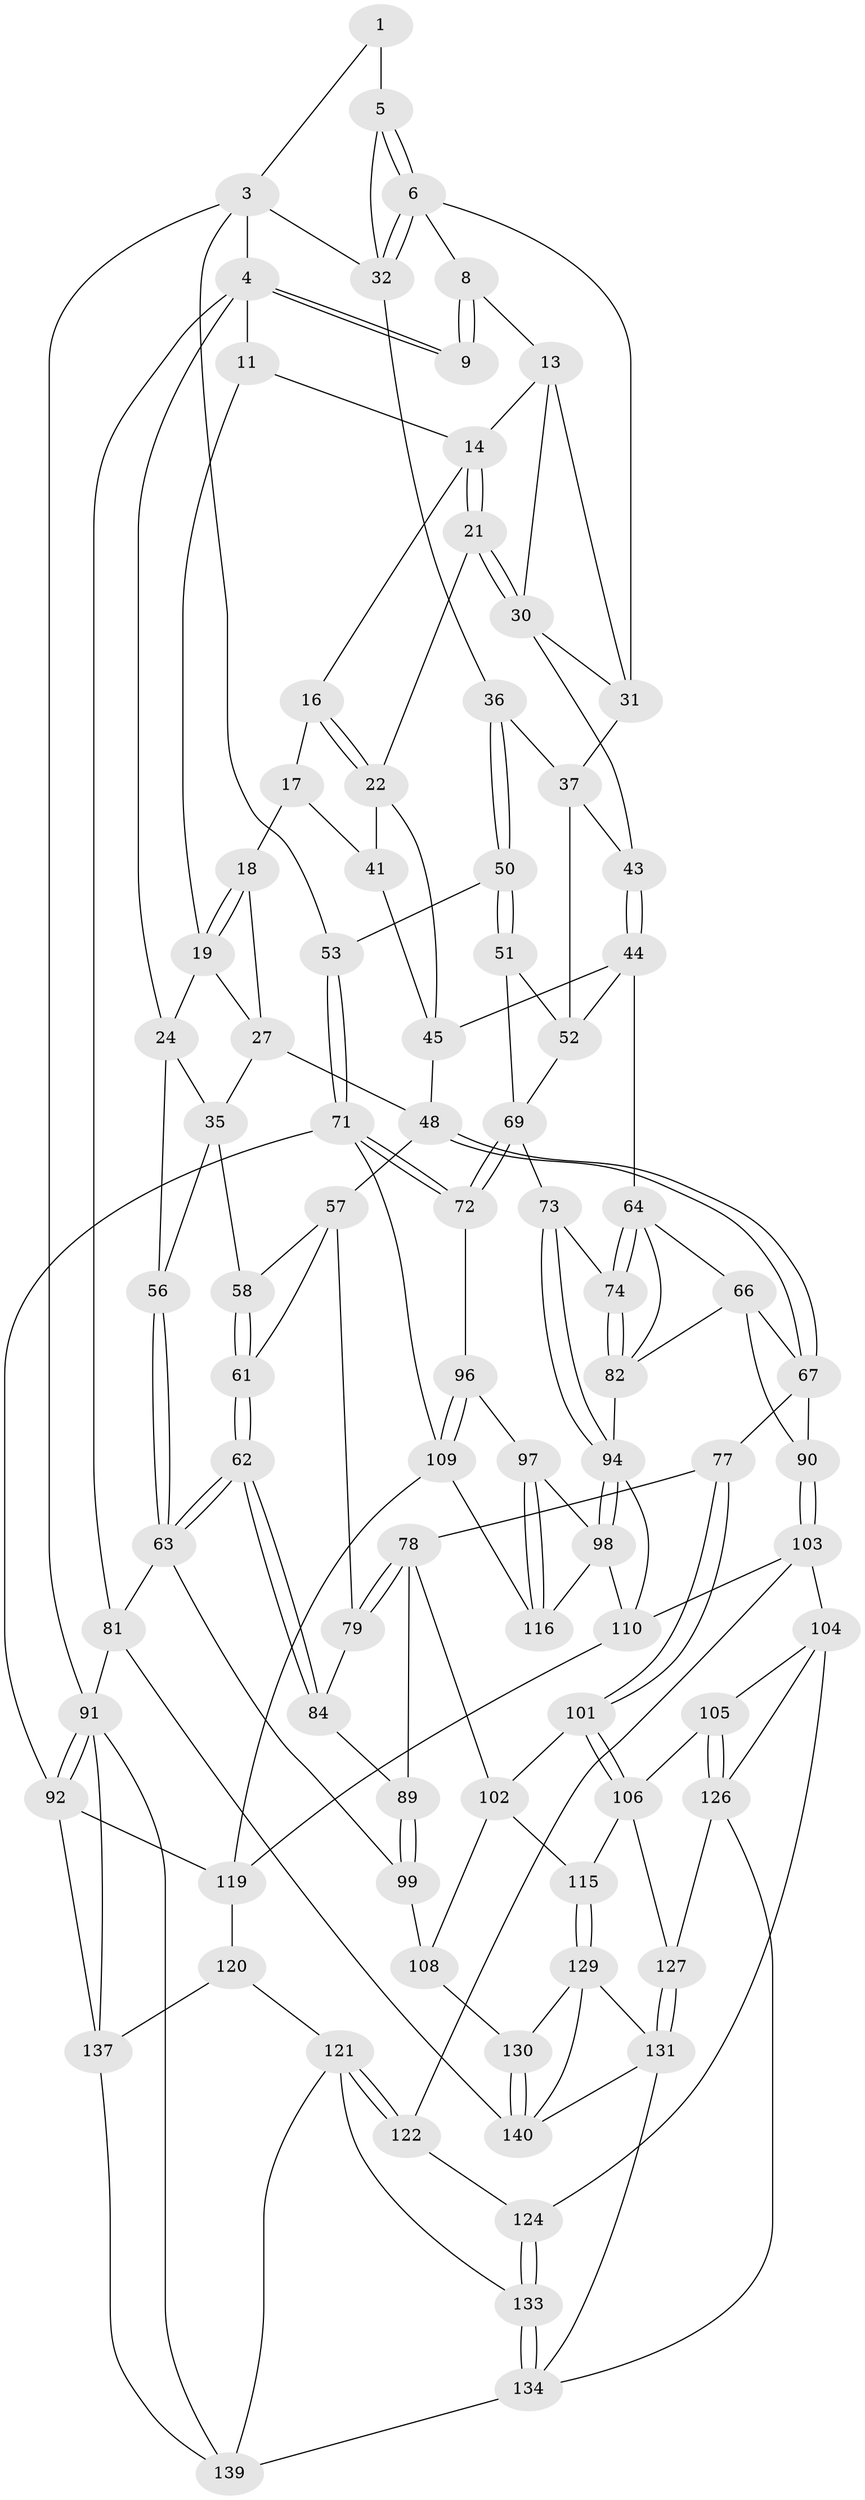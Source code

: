 // Generated by graph-tools (version 1.1) at 2025/52/02/27/25 19:52:38]
// undirected, 88 vertices, 195 edges
graph export_dot {
graph [start="1"]
  node [color=gray90,style=filled];
  1 [pos="+0.9386050493945357+0",super="+2"];
  3 [pos="+1+0.1445308137014483",super="+33"];
  4 [pos="+0.8473316834486403+0",super="+10"];
  5 [pos="+0.8979323809858718+0.0727060656598644",super="+20"];
  6 [pos="+0.8355028712273045+0.08399990074792257",super="+7"];
  8 [pos="+0.7556061477410219+0"];
  9 [pos="+0.7588251264956173+0"];
  11 [pos="+0.2942291665501568+0",super="+12"];
  13 [pos="+0.5838874756505639+0.08304870240302782",super="+29"];
  14 [pos="+0.5664201537613596+0.07295423431369495",super="+15"];
  16 [pos="+0.4123767801641835+0.06998011627689835"];
  17 [pos="+0.40777369875106995+0.06807790265032411",super="+39"];
  18 [pos="+0.3235205720727233+0",super="+26"];
  19 [pos="+0.31226502091209374+0",super="+23"];
  21 [pos="+0.48775412943368157+0.15726027511246668"];
  22 [pos="+0.4811399989191621+0.15485794066079753",super="+40"];
  24 [pos="+0.12859709872147562+0.10803132309432026",super="+25"];
  27 [pos="+0.22802552935266557+0.24961902963220514",super="+28"];
  30 [pos="+0.5522686695116604+0.1973375405541607",super="+42"];
  31 [pos="+0.7139595066819121+0.12567633114957708",super="+38"];
  32 [pos="+0.8860019210107428+0.18422695614041304",super="+34"];
  35 [pos="+0.17937275820264675+0.24355248571033433",super="+55"];
  36 [pos="+0.8893809966060969+0.23698461429964052"];
  37 [pos="+0.7199317379888365+0.18868975235014412",super="+46"];
  41 [pos="+0.39920886380362225+0.269874268109652"];
  43 [pos="+0.5608768511432017+0.2787394643327169"];
  44 [pos="+0.5237722279415408+0.32158391351156196",super="+60"];
  45 [pos="+0.5018926682185252+0.31328763516400787",super="+47"];
  48 [pos="+0.30787645217796633+0.46004847891150913",super="+49"];
  50 [pos="+0.8306521045492588+0.32735746159903495",super="+54"];
  51 [pos="+0.7623700883706013+0.3691877453438276",super="+68"];
  52 [pos="+0.7603066177374462+0.37011974036108447",super="+59"];
  53 [pos="+1+0.3413212500025215"];
  56 [pos="+0+0.16999668530607007"];
  57 [pos="+0.23837212177057884+0.43698834982716944",super="+75"];
  58 [pos="+0.07213847626135614+0.34098697844689163"];
  61 [pos="+0.0713887836825861+0.47701747533877203"];
  62 [pos="+0+0.5254074971900299"];
  63 [pos="+0+0.5340329334060444",super="+80"];
  64 [pos="+0.5205004021214631+0.41577927628827305",super="+65"];
  66 [pos="+0.4088053564356078+0.48806443720130754",super="+86"];
  67 [pos="+0.3180743354859348+0.47358434857687537",super="+76"];
  69 [pos="+0.8575153578323983+0.541025685891048",super="+70"];
  71 [pos="+1+0.5928974340925421",super="+93"];
  72 [pos="+0.8739879267386161+0.5630963929111434"];
  73 [pos="+0.7152995527785897+0.5225411995603132"];
  74 [pos="+0.5959289571507553+0.5290616678221355"];
  77 [pos="+0.2810470873545062+0.5795210886627064"];
  78 [pos="+0.17599793367153668+0.6042104607576606",super="+88"];
  79 [pos="+0.12255187922724817+0.5356882390067389",super="+83"];
  81 [pos="+0+1"];
  82 [pos="+0.5647353262620819+0.5787445924666356",super="+85"];
  84 [pos="+0.018358020883740913+0.5729480249095373",super="+87"];
  89 [pos="+0.06981676353497583+0.6674040901256644"];
  90 [pos="+0.4421709813839799+0.683555471620593"];
  91 [pos="+1+1",super="+145"];
  92 [pos="+1+1",super="+136"];
  94 [pos="+0.6981842545681138+0.6380126498584543",super="+95"];
  96 [pos="+0.8569599185822722+0.636053247039012"];
  97 [pos="+0.7678896701244003+0.6907520799030415"];
  98 [pos="+0.7146309664721984+0.667012918555503",super="+112"];
  99 [pos="+0.03170524153405779+0.7073485529795076",super="+100"];
  101 [pos="+0.28313513631916193+0.6724170485916566"];
  102 [pos="+0.16253895244457506+0.6506649424220784",super="+107"];
  103 [pos="+0.4397366678558225+0.6894407518995668",super="+111"];
  104 [pos="+0.38725963037352223+0.729226265947484",super="+125"];
  105 [pos="+0.35561119570723+0.7368304498022538"];
  106 [pos="+0.2920922105014558+0.7210601468002309",super="+114"];
  108 [pos="+0.1078544281684719+0.7374896670672869",super="+118"];
  109 [pos="+0.9657122105931228+0.8160803582918892",super="+117"];
  110 [pos="+0.5939644669604064+0.7247976047953372",super="+113"];
  115 [pos="+0.21015588020270076+0.7686591480150181"];
  116 [pos="+0.7989933092257016+0.8248115607019553"];
  119 [pos="+0.6403316926343959+0.8381275478928911",super="+123"];
  120 [pos="+0.6132727112175327+0.8452329027032289"];
  121 [pos="+0.5467787446603681+0.8460241885933079",super="+135"];
  122 [pos="+0.5262107496564529+0.8297483715789334"];
  124 [pos="+0.5178909843798255+0.8328494516740599"];
  126 [pos="+0.33430581755225813+0.8752950164058942",super="+128"];
  127 [pos="+0.2830362595228739+0.8671472568950878"];
  129 [pos="+0.13479961663087492+0.863786422455258",super="+132"];
  130 [pos="+0.13170350342293427+0.8649632022985285"];
  131 [pos="+0.22874386711327882+0.9209747596161222",super="+143"];
  133 [pos="+0.45520775002007785+0.9192092218097405"];
  134 [pos="+0.3819488261181346+0.9423784303512888",super="+142"];
  137 [pos="+0.7452957216254553+1",super="+138"];
  139 [pos="+0.5476952630494883+0.9592162827278229",super="+144"];
  140 [pos="+0.052648300740923006+1",super="+141"];
  1 -- 5 [weight=2];
  1 -- 3;
  3 -- 4;
  3 -- 91;
  3 -- 53;
  3 -- 32;
  4 -- 9;
  4 -- 9;
  4 -- 81;
  4 -- 11;
  4 -- 24;
  5 -- 6;
  5 -- 6;
  5 -- 32;
  6 -- 32;
  6 -- 32;
  6 -- 8;
  6 -- 31;
  8 -- 9;
  8 -- 9;
  8 -- 13;
  11 -- 19;
  11 -- 14;
  13 -- 14;
  13 -- 30;
  13 -- 31;
  14 -- 21;
  14 -- 21;
  14 -- 16;
  16 -- 17;
  16 -- 22;
  16 -- 22;
  17 -- 18 [weight=2];
  17 -- 41;
  18 -- 19;
  18 -- 19;
  18 -- 27;
  19 -- 24;
  19 -- 27;
  21 -- 22;
  21 -- 30;
  21 -- 30;
  22 -- 41;
  22 -- 45;
  24 -- 35;
  24 -- 56;
  27 -- 35;
  27 -- 48;
  30 -- 43;
  30 -- 31;
  31 -- 37;
  32 -- 36;
  35 -- 56;
  35 -- 58;
  36 -- 37;
  36 -- 50;
  36 -- 50;
  37 -- 43;
  37 -- 52;
  41 -- 45;
  43 -- 44;
  43 -- 44;
  44 -- 45;
  44 -- 64;
  44 -- 52;
  45 -- 48;
  48 -- 67;
  48 -- 67;
  48 -- 57;
  50 -- 51 [weight=2];
  50 -- 51;
  50 -- 53;
  51 -- 52;
  51 -- 69;
  52 -- 69;
  53 -- 71;
  53 -- 71;
  56 -- 63;
  56 -- 63;
  57 -- 58;
  57 -- 61;
  57 -- 79;
  58 -- 61;
  58 -- 61;
  61 -- 62;
  61 -- 62;
  62 -- 63;
  62 -- 63;
  62 -- 84;
  62 -- 84;
  63 -- 81;
  63 -- 99;
  64 -- 74;
  64 -- 74;
  64 -- 66;
  64 -- 82;
  66 -- 67;
  66 -- 90;
  66 -- 82;
  67 -- 90;
  67 -- 77;
  69 -- 72;
  69 -- 72;
  69 -- 73;
  71 -- 72;
  71 -- 72;
  71 -- 92;
  71 -- 109;
  72 -- 96;
  73 -- 74;
  73 -- 94;
  73 -- 94;
  74 -- 82;
  74 -- 82;
  77 -- 78;
  77 -- 101;
  77 -- 101;
  78 -- 79;
  78 -- 79;
  78 -- 89;
  78 -- 102;
  79 -- 84 [weight=2];
  81 -- 91;
  81 -- 140;
  82 -- 94;
  84 -- 89;
  89 -- 99;
  89 -- 99;
  90 -- 103;
  90 -- 103;
  91 -- 92;
  91 -- 92;
  91 -- 137;
  91 -- 139;
  92 -- 137;
  92 -- 119;
  94 -- 98;
  94 -- 98;
  94 -- 110;
  96 -- 97;
  96 -- 109;
  96 -- 109;
  97 -- 98;
  97 -- 116;
  97 -- 116;
  98 -- 116;
  98 -- 110;
  99 -- 108 [weight=2];
  101 -- 102;
  101 -- 106;
  101 -- 106;
  102 -- 115;
  102 -- 108;
  103 -- 104;
  103 -- 122;
  103 -- 110;
  104 -- 105;
  104 -- 124;
  104 -- 126;
  105 -- 106;
  105 -- 126;
  105 -- 126;
  106 -- 115;
  106 -- 127;
  108 -- 130;
  109 -- 116;
  109 -- 119;
  110 -- 119;
  115 -- 129;
  115 -- 129;
  119 -- 120;
  120 -- 121;
  120 -- 137;
  121 -- 122;
  121 -- 122;
  121 -- 139;
  121 -- 133;
  122 -- 124;
  124 -- 133;
  124 -- 133;
  126 -- 127;
  126 -- 134;
  127 -- 131;
  127 -- 131;
  129 -- 130;
  129 -- 131;
  129 -- 140;
  130 -- 140;
  130 -- 140;
  131 -- 140;
  131 -- 134;
  133 -- 134;
  133 -- 134;
  134 -- 139;
  137 -- 139;
}
